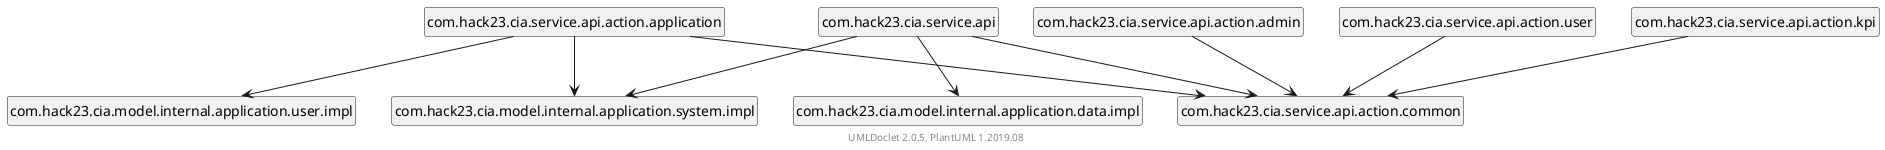 @startuml
    set namespaceSeparator none
    hide circle
    hide empty fields
    hide empty methods

    com.hack23.cia.service.api --> com.hack23.cia.model.internal.application.system.impl
    com.hack23.cia.service.api --> com.hack23.cia.model.internal.application.data.impl
    com.hack23.cia.service.api --> com.hack23.cia.service.api.action.common
    com.hack23.cia.service.api.action.admin --> com.hack23.cia.service.api.action.common
    com.hack23.cia.service.api.action.user --> com.hack23.cia.service.api.action.common
    com.hack23.cia.service.api.action.kpi --> com.hack23.cia.service.api.action.common
    com.hack23.cia.service.api.action.application --> com.hack23.cia.service.api.action.common
    com.hack23.cia.service.api.action.application --> com.hack23.cia.model.internal.application.system.impl
    com.hack23.cia.service.api.action.application --> com.hack23.cia.model.internal.application.user.impl

    ' Package links
    class "com.hack23.cia.service.api" [[com/hack23/cia/service/api/package-summary.html]] {
    }
    class "com.hack23.cia.service.api.action.common" [[com/hack23/cia/service/api/action/common/package-summary.html]] {
    }
    class "com.hack23.cia.service.api.action.admin" [[com/hack23/cia/service/api/action/admin/package-summary.html]] {
    }
    class "com.hack23.cia.service.api.action.user" [[com/hack23/cia/service/api/action/user/package-summary.html]] {
    }
    class "com.hack23.cia.service.api.action.kpi" [[com/hack23/cia/service/api/action/kpi/package-summary.html]] {
    }
    class "com.hack23.cia.service.api.action.application" [[com/hack23/cia/service/api/action/application/package-summary.html]] {
    }

    center footer UMLDoclet 2.0.5, PlantUML 1.2019.08
@enduml
